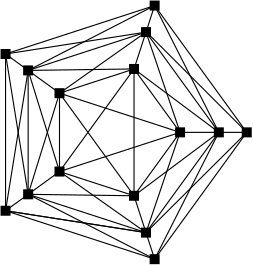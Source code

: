 <?xml version="1.0"?>
<!DOCTYPE ipe SYSTEM "ipe.dtd">
<ipe version="70206" creator="Ipe 7.2.7">
<info created="D:20200524162736" modified="D:20200902141613"/>
<ipestyle name="basic">
<symbol name="arrow/arc(spx)">
<path stroke="sym-stroke" fill="sym-stroke" pen="sym-pen">
0 0 m
-1 0.333 l
-1 -0.333 l
h
</path>
</symbol>
<symbol name="arrow/farc(spx)">
<path stroke="sym-stroke" fill="white" pen="sym-pen">
0 0 m
-1 0.333 l
-1 -0.333 l
h
</path>
</symbol>
<symbol name="arrow/ptarc(spx)">
<path stroke="sym-stroke" fill="sym-stroke" pen="sym-pen">
0 0 m
-1 0.333 l
-0.8 0 l
-1 -0.333 l
h
</path>
</symbol>
<symbol name="arrow/fptarc(spx)">
<path stroke="sym-stroke" fill="white" pen="sym-pen">
0 0 m
-1 0.333 l
-0.8 0 l
-1 -0.333 l
h
</path>
</symbol>
<symbol name="mark/circle(sx)" transformations="translations">
<path fill="sym-stroke">
0.6 0 0 0.6 0 0 e
0.4 0 0 0.4 0 0 e
</path>
</symbol>
<symbol name="mark/disk(sx)" transformations="translations">
<path fill="sym-stroke">
0.6 0 0 0.6 0 0 e
</path>
</symbol>
<symbol name="mark/fdisk(sfx)" transformations="translations">
<group>
<path fill="sym-fill">
0.5 0 0 0.5 0 0 e
</path>
<path fill="sym-stroke" fillrule="eofill">
0.6 0 0 0.6 0 0 e
0.4 0 0 0.4 0 0 e
</path>
</group>
</symbol>
<symbol name="mark/box(sx)" transformations="translations">
<path fill="sym-stroke" fillrule="eofill">
-0.6 -0.6 m
0.6 -0.6 l
0.6 0.6 l
-0.6 0.6 l
h
-0.4 -0.4 m
0.4 -0.4 l
0.4 0.4 l
-0.4 0.4 l
h
</path>
</symbol>
<symbol name="mark/square(sx)" transformations="translations">
<path fill="sym-stroke">
-0.6 -0.6 m
0.6 -0.6 l
0.6 0.6 l
-0.6 0.6 l
h
</path>
</symbol>
<symbol name="mark/fsquare(sfx)" transformations="translations">
<group>
<path fill="sym-fill">
-0.5 -0.5 m
0.5 -0.5 l
0.5 0.5 l
-0.5 0.5 l
h
</path>
<path fill="sym-stroke" fillrule="eofill">
-0.6 -0.6 m
0.6 -0.6 l
0.6 0.6 l
-0.6 0.6 l
h
-0.4 -0.4 m
0.4 -0.4 l
0.4 0.4 l
-0.4 0.4 l
h
</path>
</group>
</symbol>
<symbol name="mark/cross(sx)" transformations="translations">
<group>
<path fill="sym-stroke">
-0.43 -0.57 m
0.57 0.43 l
0.43 0.57 l
-0.57 -0.43 l
h
</path>
<path fill="sym-stroke">
-0.43 0.57 m
0.57 -0.43 l
0.43 -0.57 l
-0.57 0.43 l
h
</path>
</group>
</symbol>
<symbol name="arrow/fnormal(spx)">
<path stroke="sym-stroke" fill="white" pen="sym-pen">
0 0 m
-1 0.333 l
-1 -0.333 l
h
</path>
</symbol>
<symbol name="arrow/pointed(spx)">
<path stroke="sym-stroke" fill="sym-stroke" pen="sym-pen">
0 0 m
-1 0.333 l
-0.8 0 l
-1 -0.333 l
h
</path>
</symbol>
<symbol name="arrow/fpointed(spx)">
<path stroke="sym-stroke" fill="white" pen="sym-pen">
0 0 m
-1 0.333 l
-0.8 0 l
-1 -0.333 l
h
</path>
</symbol>
<symbol name="arrow/linear(spx)">
<path stroke="sym-stroke" pen="sym-pen">
-1 0.333 m
0 0 l
-1 -0.333 l
</path>
</symbol>
<symbol name="arrow/fdouble(spx)">
<path stroke="sym-stroke" fill="white" pen="sym-pen">
0 0 m
-1 0.333 l
-1 -0.333 l
h
-1 0 m
-2 0.333 l
-2 -0.333 l
h
</path>
</symbol>
<symbol name="arrow/double(spx)">
<path stroke="sym-stroke" fill="sym-stroke" pen="sym-pen">
0 0 m
-1 0.333 l
-1 -0.333 l
h
-1 0 m
-2 0.333 l
-2 -0.333 l
h
</path>
</symbol>
<pen name="heavier" value="0.8"/>
<pen name="fat" value="1.2"/>
<pen name="ultrafat" value="2"/>
<symbolsize name="large" value="5"/>
<symbolsize name="small" value="2"/>
<symbolsize name="tiny" value="1.1"/>
<arrowsize name="large" value="10"/>
<arrowsize name="small" value="5"/>
<arrowsize name="tiny" value="3"/>
<color name="red" value="1 0 0"/>
<color name="green" value="0 1 0"/>
<color name="blue" value="0 0 1"/>
<color name="yellow" value="1 1 0"/>
<color name="orange" value="1 0.647 0"/>
<color name="gold" value="1 0.843 0"/>
<color name="purple" value="0.627 0.125 0.941"/>
<color name="gray" value="0.745"/>
<color name="brown" value="0.647 0.165 0.165"/>
<color name="navy" value="0 0 0.502"/>
<color name="pink" value="1 0.753 0.796"/>
<color name="seagreen" value="0.18 0.545 0.341"/>
<color name="turquoise" value="0.251 0.878 0.816"/>
<color name="violet" value="0.933 0.51 0.933"/>
<color name="darkblue" value="0 0 0.545"/>
<color name="darkcyan" value="0 0.545 0.545"/>
<color name="darkgray" value="0.663"/>
<color name="darkgreen" value="0 0.392 0"/>
<color name="darkmagenta" value="0.545 0 0.545"/>
<color name="darkorange" value="1 0.549 0"/>
<color name="darkred" value="0.545 0 0"/>
<color name="lightblue" value="0.678 0.847 0.902"/>
<color name="lightcyan" value="0.878 1 1"/>
<color name="lightgray" value="0.827"/>
<color name="lightgreen" value="0.565 0.933 0.565"/>
<color name="lightyellow" value="1 1 0.878"/>
<dashstyle name="dashed" value="[4] 0"/>
<dashstyle name="dotted" value="[1 3] 0"/>
<dashstyle name="dash dotted" value="[4 2 1 2] 0"/>
<dashstyle name="dash dot dotted" value="[4 2 1 2 1 2] 0"/>
<textsize name="large" value="\large"/>
<textsize name="small" value="\small"/>
<textsize name="tiny" value="\tiny"/>
<textsize name="Large" value="\Large"/>
<textsize name="LARGE" value="\LARGE"/>
<textsize name="huge" value="\huge"/>
<textsize name="Huge" value="\Huge"/>
<textsize name="footnote" value="\footnotesize"/>
<textstyle name="center" begin="\begin{center}" end="\end{center}"/>
<textstyle name="itemize" begin="\begin{itemize}" end="\end{itemize}"/>
<textstyle name="item" begin="\begin{itemize}\item{}" end="\end{itemize}"/>
<gridsize name="4 pts" value="4"/>
<gridsize name="8 pts (~3 mm)" value="8"/>
<gridsize name="16 pts (~6 mm)" value="16"/>
<gridsize name="32 pts (~12 mm)" value="32"/>
<gridsize name="10 pts (~3.5 mm)" value="10"/>
<gridsize name="20 pts (~7 mm)" value="20"/>
<gridsize name="14 pts (~5 mm)" value="14"/>
<gridsize name="28 pts (~10 mm)" value="28"/>
<gridsize name="56 pts (~20 mm)" value="56"/>
<anglesize name="90 deg" value="90"/>
<anglesize name="60 deg" value="60"/>
<anglesize name="45 deg" value="45"/>
<anglesize name="30 deg" value="30"/>
<anglesize name="22.5 deg" value="22.5"/>
<opacity name="10%" value="0.1"/>
<opacity name="30%" value="0.3"/>
<opacity name="50%" value="0.5"/>
<opacity name="75%" value="0.75"/>
<tiling name="falling" angle="-60" step="4" width="1"/>
<tiling name="rising" angle="30" step="4" width="1"/>
</ipestyle>
<page>
<layer name="alpha"/>
<layer name="beta"/>
<view layers="alpha beta" active="beta"/>
<path layer="alpha" matrix="0.75 0 0 0.75 65.5279 112" stroke="black">
320 448 m
275.777 508.868 l
204.223 485.618 l
204.223 410.382 l
275.777 387.132 l
h
</path>
<path matrix="0.75 0 0 0.75 65.5279 112" stroke="black">
306.596 448 m
271.635 496.12 l
215.067 477.74 l
215.067 418.26 l
271.635 399.88 l
h
</path>
<path matrix="0.75 0 0 0.75 65.5279 112" stroke="black">
288 448 m
265.889 478.434 l
230.111 466.809 l
230.111 429.191 l
265.889 417.566 l
h
</path>
<path matrix="0.75 0 0 0.75 65.5279 112" stroke="black">
204.223 485.618 m
230.111 466.809 l
</path>
<path matrix="0.75 0 0 0.75 65.5279 112" stroke="black">
275.777 508.868 m
265.889 478.434 l
265.889 478.434 l
</path>
<path matrix="0.75 0 0 0.75 65.5279 112" stroke="black">
320 448 m
288 448 l
</path>
<path matrix="0.75 0 0 0.75 65.5279 112" stroke="black">
275.777 387.132 m
265.889 417.566 l
</path>
<path matrix="0.75 0 0 0.75 65.5279 112" stroke="black">
204.223 410.382 m
230.111 429.191 l
</path>
<path matrix="0.75 0 0 0.75 65.5279 112" stroke="black">
204.223 410.382 m
215.067 477.74 l
</path>
<path matrix="0.75 0 0 0.75 65.5279 112" stroke="black">
204.223 485.618 m
271.635 496.12 l
</path>
<path matrix="0.75 0 0 0.75 65.5279 112" stroke="black">
275.777 508.868 m
306.596 448 l
</path>
<path matrix="0.75 0 0 0.75 65.5279 112" stroke="black">
320 448 m
271.635 399.88 l
</path>
<path matrix="0.75 0 0 0.75 65.5279 112" stroke="black">
275.777 387.132 m
215.067 418.26 l
</path>
<path matrix="0.75 0 0 0.75 65.5279 112" stroke="black">
215.067 418.26 m
230.111 466.809 l
</path>
<path matrix="0.75 0 0 0.75 65.5279 112" stroke="black">
215.067 477.74 m
265.889 478.434 l
</path>
<path matrix="0.75 0 0 0.75 65.5279 112" stroke="black">
271.635 496.12 m
288 448 l
</path>
<path matrix="0.75 0 0 0.75 65.5279 112" stroke="black">
306.596 448 m
265.889 417.566 l
</path>
<path matrix="0.75 0 0 0.75 65.5279 112" stroke="black">
271.635 399.88 m
230.111 429.191 l
</path>
<path matrix="0.75 0 0 0.75 65.5279 112" stroke="black">
230.111 466.809 m
271.635 496.12 l
</path>
<path matrix="0.75 0 0 0.75 65.5279 112" stroke="black">
265.889 478.434 m
306.596 448 l
</path>
<path matrix="0.75 0 0 0.75 65.5279 112" stroke="black">
288 448 m
271.635 399.88 l
</path>
<path matrix="0.75 0 0 0.75 65.5279 112" stroke="black">
265.889 417.566 m
215.067 418.26 l
</path>
<path matrix="0.75 0 0 0.75 65.5279 112" stroke="black">
230.111 429.191 m
215.067 477.74 l
</path>
<path matrix="0.75 0 0 0.75 65.5279 112" stroke="black">
204.223 485.618 m
215.067 418.26 l
</path>
<path matrix="0.75 0 0 0.75 65.5279 112" stroke="black">
275.777 508.868 m
215.067 477.74 l
</path>
<path matrix="0.75 0 0 0.75 65.5279 112" stroke="black">
320 448 m
272 496 l
</path>
<path matrix="0.75 0 0 0.75 65.5279 112" stroke="black">
275.777 387.132 m
306.596 448 l
</path>
<path matrix="0.75 0 0 0.75 65.5279 112" stroke="black">
204.223 410.382 m
271.635 399.88 l
</path>
<path matrix="0.75 0 0 0.75 65.5279 112" stroke="black">
204.223 410.382 m
271.635 399.88 l
</path>
<path matrix="0.75 0 0 0.75 65.5279 112" stroke="black">
230.111 466.809 m
288 448 l
</path>
<path matrix="0.75 0 0 0.75 65.5279 112" stroke="black">
230.111 466.809 m
265.889 417.566 l
</path>
<path matrix="0.75 0 0 0.75 65.5279 112" stroke="black">
265.889 478.434 m
230.111 429.191 l
</path>
<path matrix="0.75 0 0 0.75 65.5279 112" stroke="black">
265.889 478.434 m
265.889 417.566 l
</path>
<path matrix="0.75 0 0 0.75 65.5279 112" stroke="black">
288 448 m
230.111 429.191 l
</path>
<use layer="beta" matrix="0.75 0 0 0.75 65.5279 112" name="mark/square(sx)" pos="204.223 485.618" size="normal" stroke="black"/>
<use matrix="0.75 0 0 0.75 65.5279 112" name="mark/square(sx)" pos="215.067 477.74" size="normal" stroke="black"/>
<use matrix="0.75 0 0 0.75 65.5279 112" name="mark/square(sx)" pos="230.111 466.809" size="normal" stroke="black"/>
<use matrix="0.75 0 0 0.75 65.5279 112" name="mark/square(sx)" pos="275.777 508.868" size="normal" stroke="black"/>
<use matrix="0.75 0 0 0.75 65.5279 112" name="mark/square(sx)" pos="271.635 496.12" size="normal" stroke="black"/>
<use matrix="0.75 0 0 0.75 65.5279 112" name="mark/square(sx)" pos="265.889 478.434" size="normal" stroke="black"/>
<use matrix="0.75 0 0 0.75 65.5279 112" name="mark/square(sx)" pos="288 448" size="normal" stroke="black"/>
<use matrix="0.75 0 0 0.75 65.5279 112" name="mark/square(sx)" pos="306.596 448" size="normal" stroke="black"/>
<use matrix="0.75 0 0 0.75 65.5279 112" name="mark/square(sx)" pos="320 448" size="normal" stroke="black"/>
<use matrix="0.75 0 0 0.75 65.5279 112" name="mark/square(sx)" pos="275.777 387.132" size="normal" stroke="black"/>
<use matrix="0.75 0 0 0.75 65.5279 112" name="mark/square(sx)" pos="271.635 399.88" size="normal" stroke="black"/>
<use matrix="0.75 0 0 0.75 65.5279 112" name="mark/square(sx)" pos="265.889 417.566" size="normal" stroke="black"/>
<use matrix="0.75 0 0 0.75 65.5279 112" name="mark/square(sx)" pos="230.111 429.191" size="normal" stroke="black"/>
<use matrix="0.75 0 0 0.75 65.5279 112" name="mark/square(sx)" pos="215.067 418.26" size="normal" stroke="black"/>
<use matrix="0.75 0 0 0.75 65.5279 112" name="mark/square(sx)" pos="204.223 410.382" size="normal" stroke="black"/>
</page>
</ipe>
